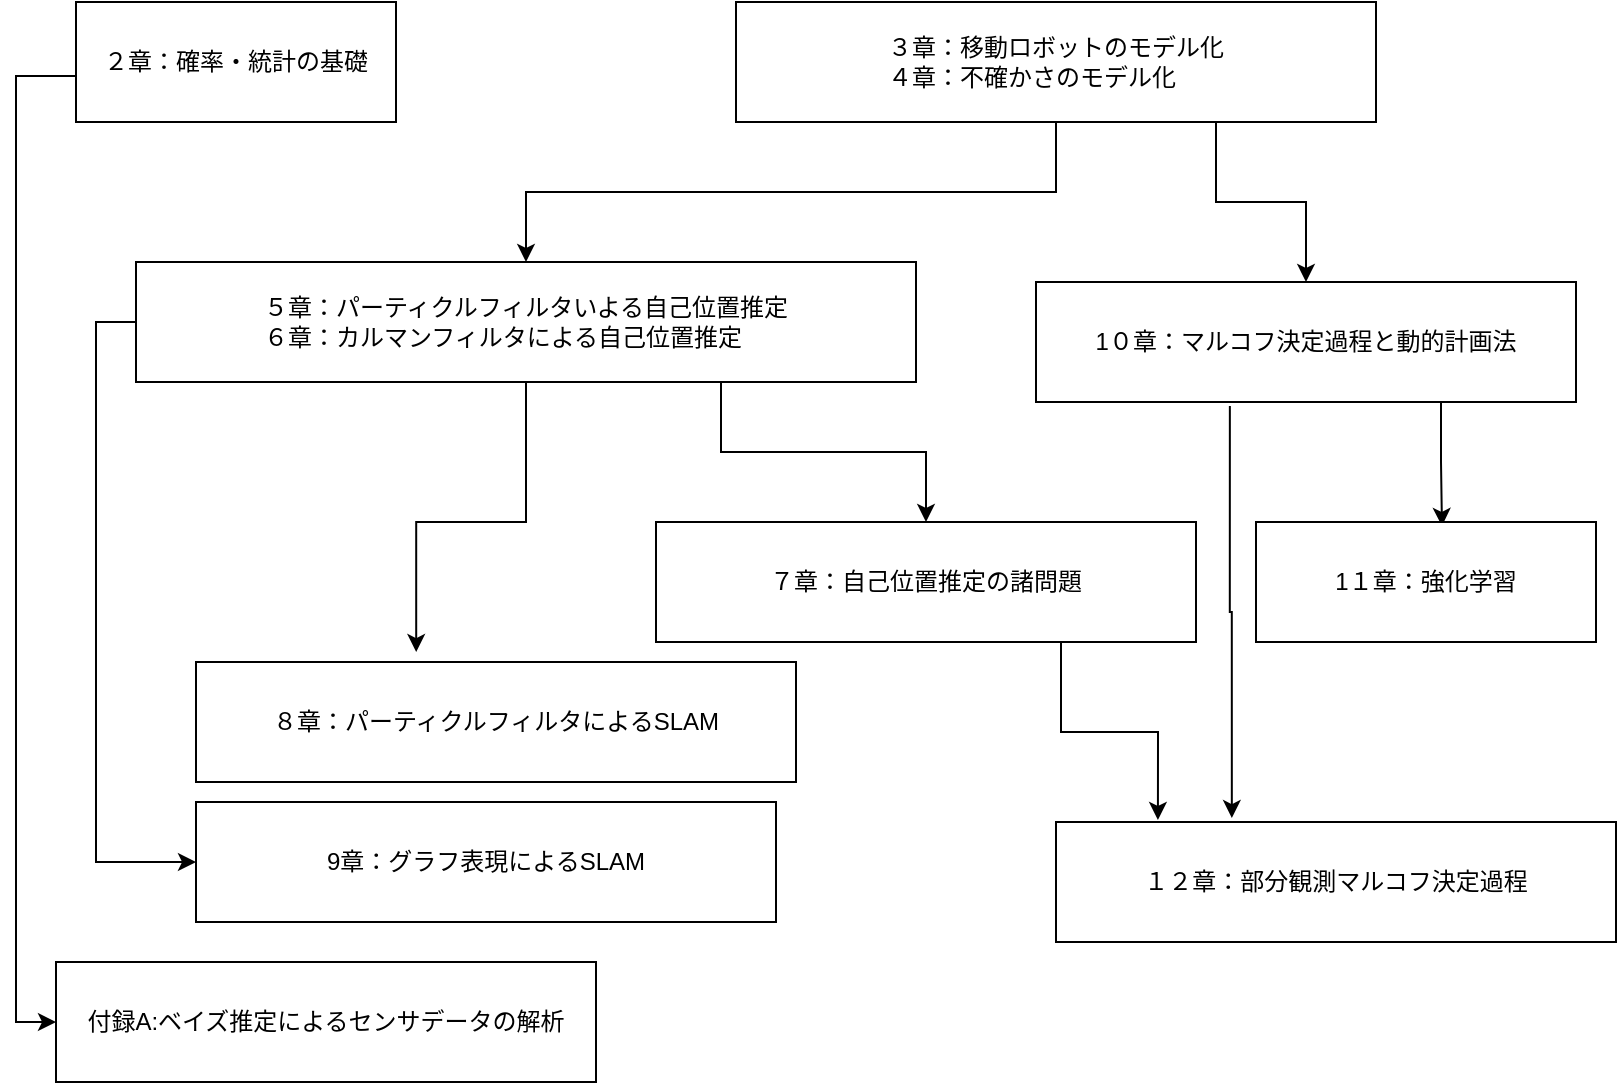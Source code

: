 <mxfile version="14.8.0" type="github">
  <diagram id="R2lEEEUBdFMjLlhIrx00" name="Page-1">
    <mxGraphModel dx="2272" dy="801" grid="1" gridSize="10" guides="1" tooltips="1" connect="1" arrows="1" fold="1" page="1" pageScale="1" pageWidth="850" pageHeight="1100" math="0" shadow="0" extFonts="Permanent Marker^https://fonts.googleapis.com/css?family=Permanent+Marker">
      <root>
        <mxCell id="0" />
        <mxCell id="1" parent="0" />
        <mxCell id="F8if8LQHuTppJckvVnim-12" style="edgeStyle=orthogonalEdgeStyle;rounded=0;orthogonalLoop=1;jettySize=auto;html=1;exitX=0.013;exitY=0.617;exitDx=0;exitDy=0;entryX=0;entryY=0.5;entryDx=0;entryDy=0;exitPerimeter=0;" edge="1" parent="1" source="F8if8LQHuTppJckvVnim-1" target="F8if8LQHuTppJckvVnim-3">
          <mxGeometry relative="1" as="geometry">
            <Array as="points">
              <mxPoint y="117" />
              <mxPoint y="590" />
            </Array>
          </mxGeometry>
        </mxCell>
        <mxCell id="F8if8LQHuTppJckvVnim-1" value="２章：確率・統計の基礎" style="rounded=0;whiteSpace=wrap;html=1;" vertex="1" parent="1">
          <mxGeometry x="30" y="80" width="160" height="60" as="geometry" />
        </mxCell>
        <mxCell id="F8if8LQHuTppJckvVnim-3" value="付録A:ベイズ推定によるセンサデータの解析" style="rounded=0;whiteSpace=wrap;html=1;" vertex="1" parent="1">
          <mxGeometry x="20" y="560" width="270" height="60" as="geometry" />
        </mxCell>
        <mxCell id="F8if8LQHuTppJckvVnim-13" style="edgeStyle=orthogonalEdgeStyle;rounded=0;orthogonalLoop=1;jettySize=auto;html=1;exitX=0;exitY=0.5;exitDx=0;exitDy=0;entryX=0;entryY=0.5;entryDx=0;entryDy=0;" edge="1" parent="1" source="F8if8LQHuTppJckvVnim-4" target="F8if8LQHuTppJckvVnim-10">
          <mxGeometry relative="1" as="geometry" />
        </mxCell>
        <mxCell id="F8if8LQHuTppJckvVnim-14" style="edgeStyle=orthogonalEdgeStyle;rounded=0;orthogonalLoop=1;jettySize=auto;html=1;entryX=0.367;entryY=-0.083;entryDx=0;entryDy=0;entryPerimeter=0;" edge="1" parent="1" source="F8if8LQHuTppJckvVnim-4" target="F8if8LQHuTppJckvVnim-9">
          <mxGeometry relative="1" as="geometry" />
        </mxCell>
        <mxCell id="F8if8LQHuTppJckvVnim-15" style="edgeStyle=orthogonalEdgeStyle;rounded=0;orthogonalLoop=1;jettySize=auto;html=1;exitX=0.75;exitY=1;exitDx=0;exitDy=0;entryX=0.5;entryY=0;entryDx=0;entryDy=0;" edge="1" parent="1" source="F8if8LQHuTppJckvVnim-4" target="F8if8LQHuTppJckvVnim-8">
          <mxGeometry relative="1" as="geometry" />
        </mxCell>
        <mxCell id="F8if8LQHuTppJckvVnim-4" value="&lt;div style=&quot;text-align: left&quot;&gt;&lt;span&gt;５章：パーティクルフィルタいよる自己位置推定&lt;/span&gt;&lt;/div&gt;&lt;div style=&quot;text-align: left&quot;&gt;&lt;span&gt;６章：カルマンフィルタによる自己位置推定&lt;/span&gt;&lt;/div&gt;" style="rounded=0;whiteSpace=wrap;html=1;" vertex="1" parent="1">
          <mxGeometry x="60" y="210" width="390" height="60" as="geometry" />
        </mxCell>
        <mxCell id="F8if8LQHuTppJckvVnim-16" style="edgeStyle=orthogonalEdgeStyle;rounded=0;orthogonalLoop=1;jettySize=auto;html=1;" edge="1" parent="1" source="F8if8LQHuTppJckvVnim-5" target="F8if8LQHuTppJckvVnim-4">
          <mxGeometry relative="1" as="geometry" />
        </mxCell>
        <mxCell id="F8if8LQHuTppJckvVnim-17" style="edgeStyle=orthogonalEdgeStyle;rounded=0;orthogonalLoop=1;jettySize=auto;html=1;exitX=0.75;exitY=1;exitDx=0;exitDy=0;entryX=0.5;entryY=0;entryDx=0;entryDy=0;" edge="1" parent="1" source="F8if8LQHuTppJckvVnim-5" target="F8if8LQHuTppJckvVnim-6">
          <mxGeometry relative="1" as="geometry" />
        </mxCell>
        <mxCell id="F8if8LQHuTppJckvVnim-5" value="&lt;div style=&quot;text-align: left&quot;&gt;&lt;span&gt;３章：移動ロボットのモデル化&lt;/span&gt;&lt;/div&gt;&lt;div style=&quot;text-align: left&quot;&gt;&lt;span&gt;４章：不確かさのモデル化&lt;/span&gt;&lt;/div&gt;" style="rounded=0;whiteSpace=wrap;html=1;" vertex="1" parent="1">
          <mxGeometry x="360" y="80" width="320" height="60" as="geometry" />
        </mxCell>
        <mxCell id="F8if8LQHuTppJckvVnim-18" style="edgeStyle=orthogonalEdgeStyle;rounded=0;orthogonalLoop=1;jettySize=auto;html=1;exitX=0.75;exitY=1;exitDx=0;exitDy=0;entryX=0.547;entryY=0.033;entryDx=0;entryDy=0;entryPerimeter=0;" edge="1" parent="1" source="F8if8LQHuTppJckvVnim-6" target="F8if8LQHuTppJckvVnim-7">
          <mxGeometry relative="1" as="geometry" />
        </mxCell>
        <mxCell id="F8if8LQHuTppJckvVnim-19" style="edgeStyle=orthogonalEdgeStyle;rounded=0;orthogonalLoop=1;jettySize=auto;html=1;entryX=0.314;entryY=-0.033;entryDx=0;entryDy=0;entryPerimeter=0;exitX=0.359;exitY=1.033;exitDx=0;exitDy=0;exitPerimeter=0;" edge="1" parent="1" source="F8if8LQHuTppJckvVnim-6" target="F8if8LQHuTppJckvVnim-11">
          <mxGeometry relative="1" as="geometry" />
        </mxCell>
        <mxCell id="F8if8LQHuTppJckvVnim-6" value="1０章：マルコフ決定過程と動的計画法" style="rounded=0;whiteSpace=wrap;html=1;" vertex="1" parent="1">
          <mxGeometry x="510" y="220" width="270" height="60" as="geometry" />
        </mxCell>
        <mxCell id="F8if8LQHuTppJckvVnim-7" value="1１章：強化学習" style="rounded=0;whiteSpace=wrap;html=1;" vertex="1" parent="1">
          <mxGeometry x="620" y="340" width="170" height="60" as="geometry" />
        </mxCell>
        <mxCell id="F8if8LQHuTppJckvVnim-20" style="edgeStyle=orthogonalEdgeStyle;rounded=0;orthogonalLoop=1;jettySize=auto;html=1;exitX=0.75;exitY=1;exitDx=0;exitDy=0;entryX=0.182;entryY=-0.017;entryDx=0;entryDy=0;entryPerimeter=0;" edge="1" parent="1" source="F8if8LQHuTppJckvVnim-8" target="F8if8LQHuTppJckvVnim-11">
          <mxGeometry relative="1" as="geometry" />
        </mxCell>
        <mxCell id="F8if8LQHuTppJckvVnim-8" value="７章：自己位置推定の諸問題" style="rounded=0;whiteSpace=wrap;html=1;" vertex="1" parent="1">
          <mxGeometry x="320" y="340" width="270" height="60" as="geometry" />
        </mxCell>
        <mxCell id="F8if8LQHuTppJckvVnim-9" value="８章：パーティクルフィルタによるSLAM" style="rounded=0;whiteSpace=wrap;html=1;" vertex="1" parent="1">
          <mxGeometry x="90" y="410" width="300" height="60" as="geometry" />
        </mxCell>
        <mxCell id="F8if8LQHuTppJckvVnim-10" value="9章：グラフ表現によるSLAM" style="rounded=0;whiteSpace=wrap;html=1;" vertex="1" parent="1">
          <mxGeometry x="90" y="480" width="290" height="60" as="geometry" />
        </mxCell>
        <mxCell id="F8if8LQHuTppJckvVnim-11" value="１２章：部分観測マルコフ決定過程" style="rounded=0;whiteSpace=wrap;html=1;" vertex="1" parent="1">
          <mxGeometry x="520" y="490" width="280" height="60" as="geometry" />
        </mxCell>
      </root>
    </mxGraphModel>
  </diagram>
</mxfile>
